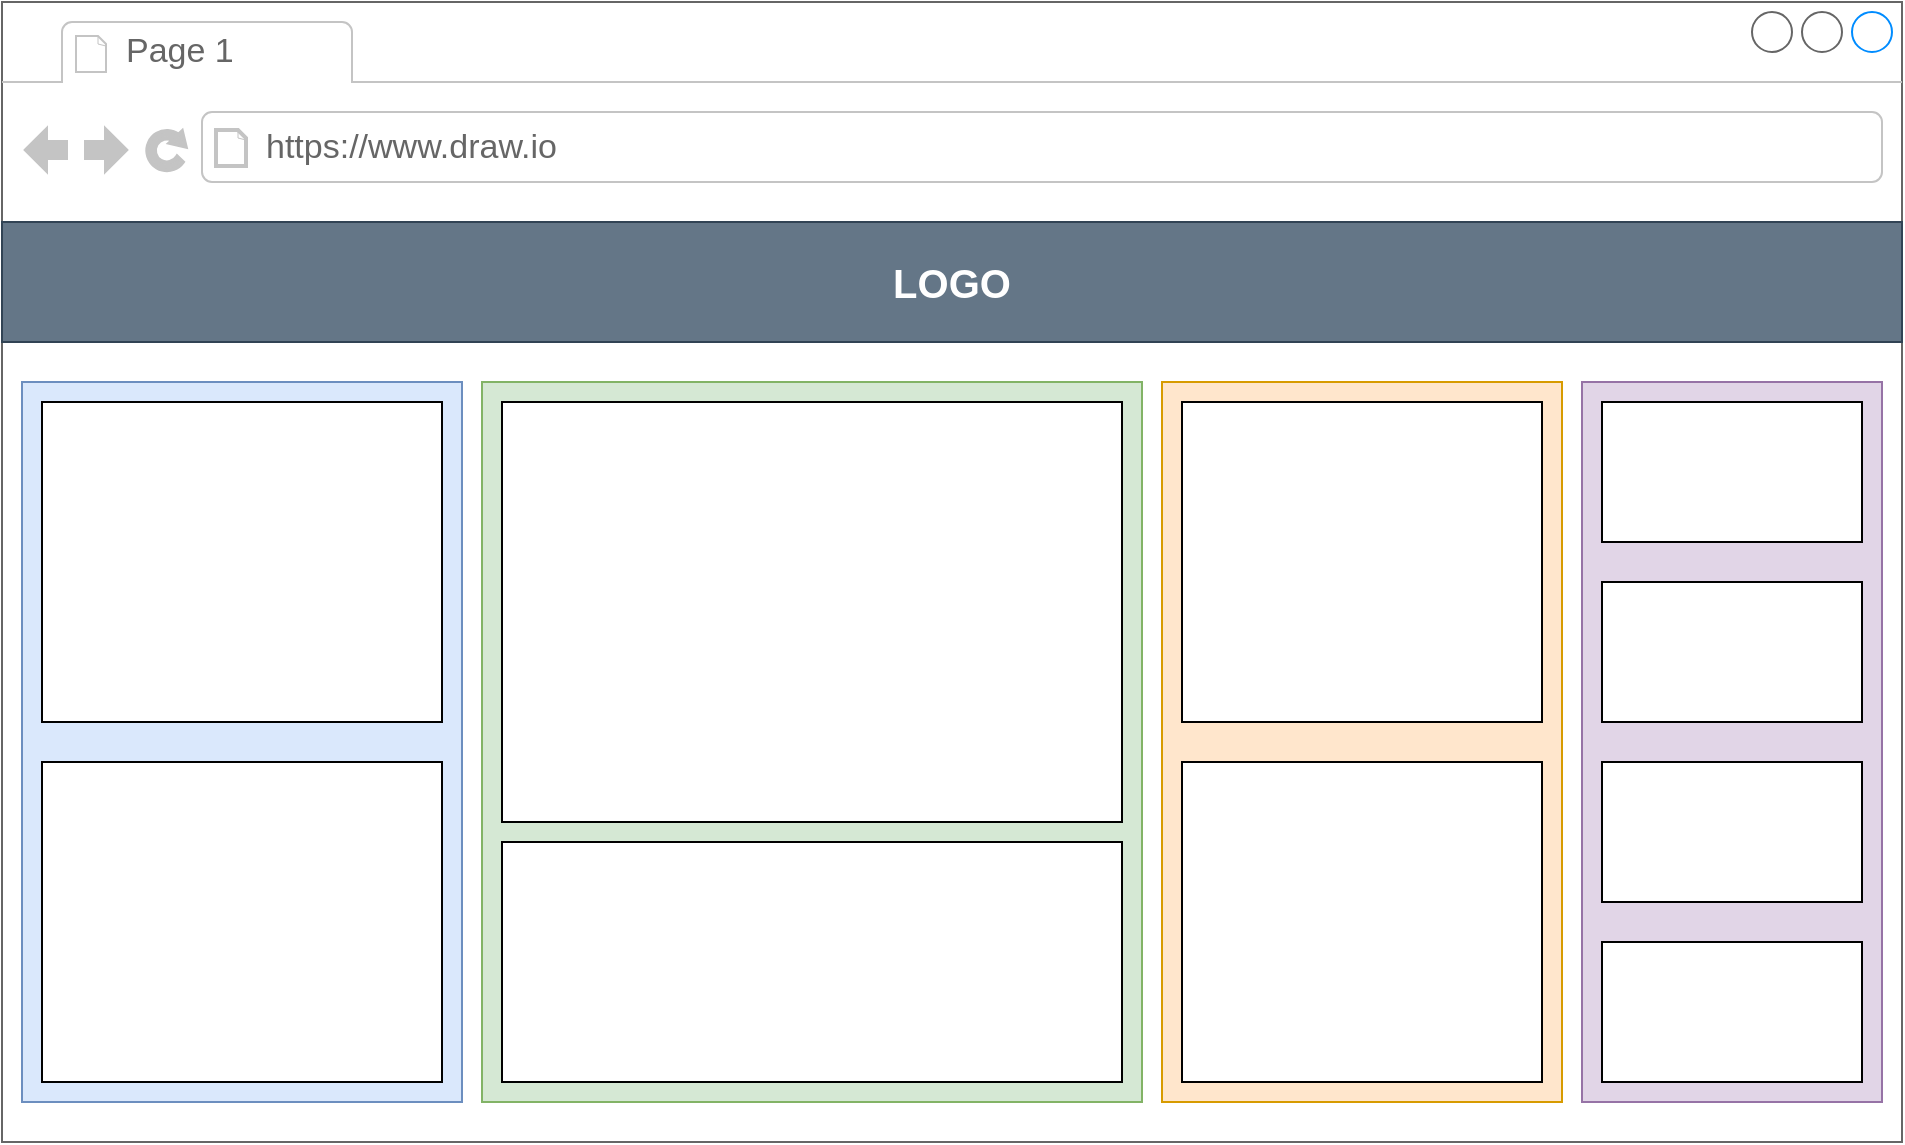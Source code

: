 <mxfile version="14.6.10" type="device"><diagram id="U6mVljhnjOdhDw1kOzrc" name="Page-1"><mxGraphModel dx="1422" dy="780" grid="1" gridSize="10" guides="1" tooltips="1" connect="1" arrows="1" fold="1" page="1" pageScale="1" pageWidth="827" pageHeight="1169" math="0" shadow="0"><root><mxCell id="0"/><mxCell id="1" parent="0"/><mxCell id="s4RNCswbieir0yEUxPgX-1" value="" style="strokeWidth=1;shadow=0;dashed=0;align=center;html=1;shape=mxgraph.mockup.containers.browserWindow;rSize=0;strokeColor=#666666;strokeColor2=#008cff;strokeColor3=#c4c4c4;mainText=,;recursiveResize=0;" vertex="1" parent="1"><mxGeometry x="110" y="120" width="950" height="570" as="geometry"/></mxCell><mxCell id="s4RNCswbieir0yEUxPgX-2" value="Page 1" style="strokeWidth=1;shadow=0;dashed=0;align=center;html=1;shape=mxgraph.mockup.containers.anchor;fontSize=17;fontColor=#666666;align=left;" vertex="1" parent="s4RNCswbieir0yEUxPgX-1"><mxGeometry x="60" y="12" width="110" height="26" as="geometry"/></mxCell><mxCell id="s4RNCswbieir0yEUxPgX-3" value="https://www.draw.io" style="strokeWidth=1;shadow=0;dashed=0;align=center;html=1;shape=mxgraph.mockup.containers.anchor;rSize=0;fontSize=17;fontColor=#666666;align=left;" vertex="1" parent="s4RNCswbieir0yEUxPgX-1"><mxGeometry x="130" y="60" width="250" height="26" as="geometry"/></mxCell><mxCell id="s4RNCswbieir0yEUxPgX-4" value="&lt;font style=&quot;font-size: 20px&quot;&gt;&lt;b&gt;LOGO&lt;/b&gt;&lt;/font&gt;" style="rounded=0;whiteSpace=wrap;html=1;fillColor=#647687;strokeColor=#314354;fontColor=#ffffff;" vertex="1" parent="s4RNCswbieir0yEUxPgX-1"><mxGeometry y="110" width="950" height="60" as="geometry"/></mxCell><mxCell id="s4RNCswbieir0yEUxPgX-5" value="" style="rounded=0;whiteSpace=wrap;html=1;fillColor=#dae8fc;strokeColor=#6c8ebf;" vertex="1" parent="s4RNCswbieir0yEUxPgX-1"><mxGeometry x="10" y="190" width="220" height="360" as="geometry"/></mxCell><mxCell id="s4RNCswbieir0yEUxPgX-6" value="" style="rounded=0;whiteSpace=wrap;html=1;fillColor=#d5e8d4;strokeColor=#82b366;" vertex="1" parent="s4RNCswbieir0yEUxPgX-1"><mxGeometry x="240" y="190" width="330" height="360" as="geometry"/></mxCell><mxCell id="s4RNCswbieir0yEUxPgX-7" value="" style="rounded=0;whiteSpace=wrap;html=1;fillColor=#e1d5e7;strokeColor=#9673a6;" vertex="1" parent="s4RNCswbieir0yEUxPgX-1"><mxGeometry x="790" y="190" width="150" height="360" as="geometry"/></mxCell><mxCell id="s4RNCswbieir0yEUxPgX-8" value="" style="rounded=0;whiteSpace=wrap;html=1;fillColor=#ffe6cc;strokeColor=#d79b00;" vertex="1" parent="s4RNCswbieir0yEUxPgX-1"><mxGeometry x="580" y="190" width="200" height="360" as="geometry"/></mxCell><mxCell id="s4RNCswbieir0yEUxPgX-10" value="" style="rounded=0;whiteSpace=wrap;html=1;" vertex="1" parent="s4RNCswbieir0yEUxPgX-1"><mxGeometry x="20" y="200" width="200" height="160" as="geometry"/></mxCell><mxCell id="s4RNCswbieir0yEUxPgX-11" value="" style="rounded=0;whiteSpace=wrap;html=1;" vertex="1" parent="s4RNCswbieir0yEUxPgX-1"><mxGeometry x="20" y="380" width="200" height="160" as="geometry"/></mxCell><mxCell id="s4RNCswbieir0yEUxPgX-12" value="" style="rounded=0;whiteSpace=wrap;html=1;" vertex="1" parent="s4RNCswbieir0yEUxPgX-1"><mxGeometry x="250" y="200" width="310" height="210" as="geometry"/></mxCell><mxCell id="s4RNCswbieir0yEUxPgX-13" value="" style="rounded=0;whiteSpace=wrap;html=1;" vertex="1" parent="s4RNCswbieir0yEUxPgX-1"><mxGeometry x="250" y="420" width="310" height="120" as="geometry"/></mxCell><mxCell id="s4RNCswbieir0yEUxPgX-14" value="" style="rounded=0;whiteSpace=wrap;html=1;" vertex="1" parent="s4RNCswbieir0yEUxPgX-1"><mxGeometry x="590" y="200" width="180" height="160" as="geometry"/></mxCell><mxCell id="s4RNCswbieir0yEUxPgX-15" value="" style="rounded=0;whiteSpace=wrap;html=1;" vertex="1" parent="s4RNCswbieir0yEUxPgX-1"><mxGeometry x="590" y="380" width="180" height="160" as="geometry"/></mxCell><mxCell id="s4RNCswbieir0yEUxPgX-16" value="" style="rounded=0;whiteSpace=wrap;html=1;" vertex="1" parent="s4RNCswbieir0yEUxPgX-1"><mxGeometry x="800" y="200" width="130" height="70" as="geometry"/></mxCell><mxCell id="s4RNCswbieir0yEUxPgX-17" value="" style="rounded=0;whiteSpace=wrap;html=1;" vertex="1" parent="s4RNCswbieir0yEUxPgX-1"><mxGeometry x="800" y="290" width="130" height="70" as="geometry"/></mxCell><mxCell id="s4RNCswbieir0yEUxPgX-18" value="" style="rounded=0;whiteSpace=wrap;html=1;" vertex="1" parent="s4RNCswbieir0yEUxPgX-1"><mxGeometry x="800" y="380" width="130" height="70" as="geometry"/></mxCell><mxCell id="s4RNCswbieir0yEUxPgX-19" value="" style="rounded=0;whiteSpace=wrap;html=1;" vertex="1" parent="s4RNCswbieir0yEUxPgX-1"><mxGeometry x="800" y="470" width="130" height="70" as="geometry"/></mxCell></root></mxGraphModel></diagram></mxfile>